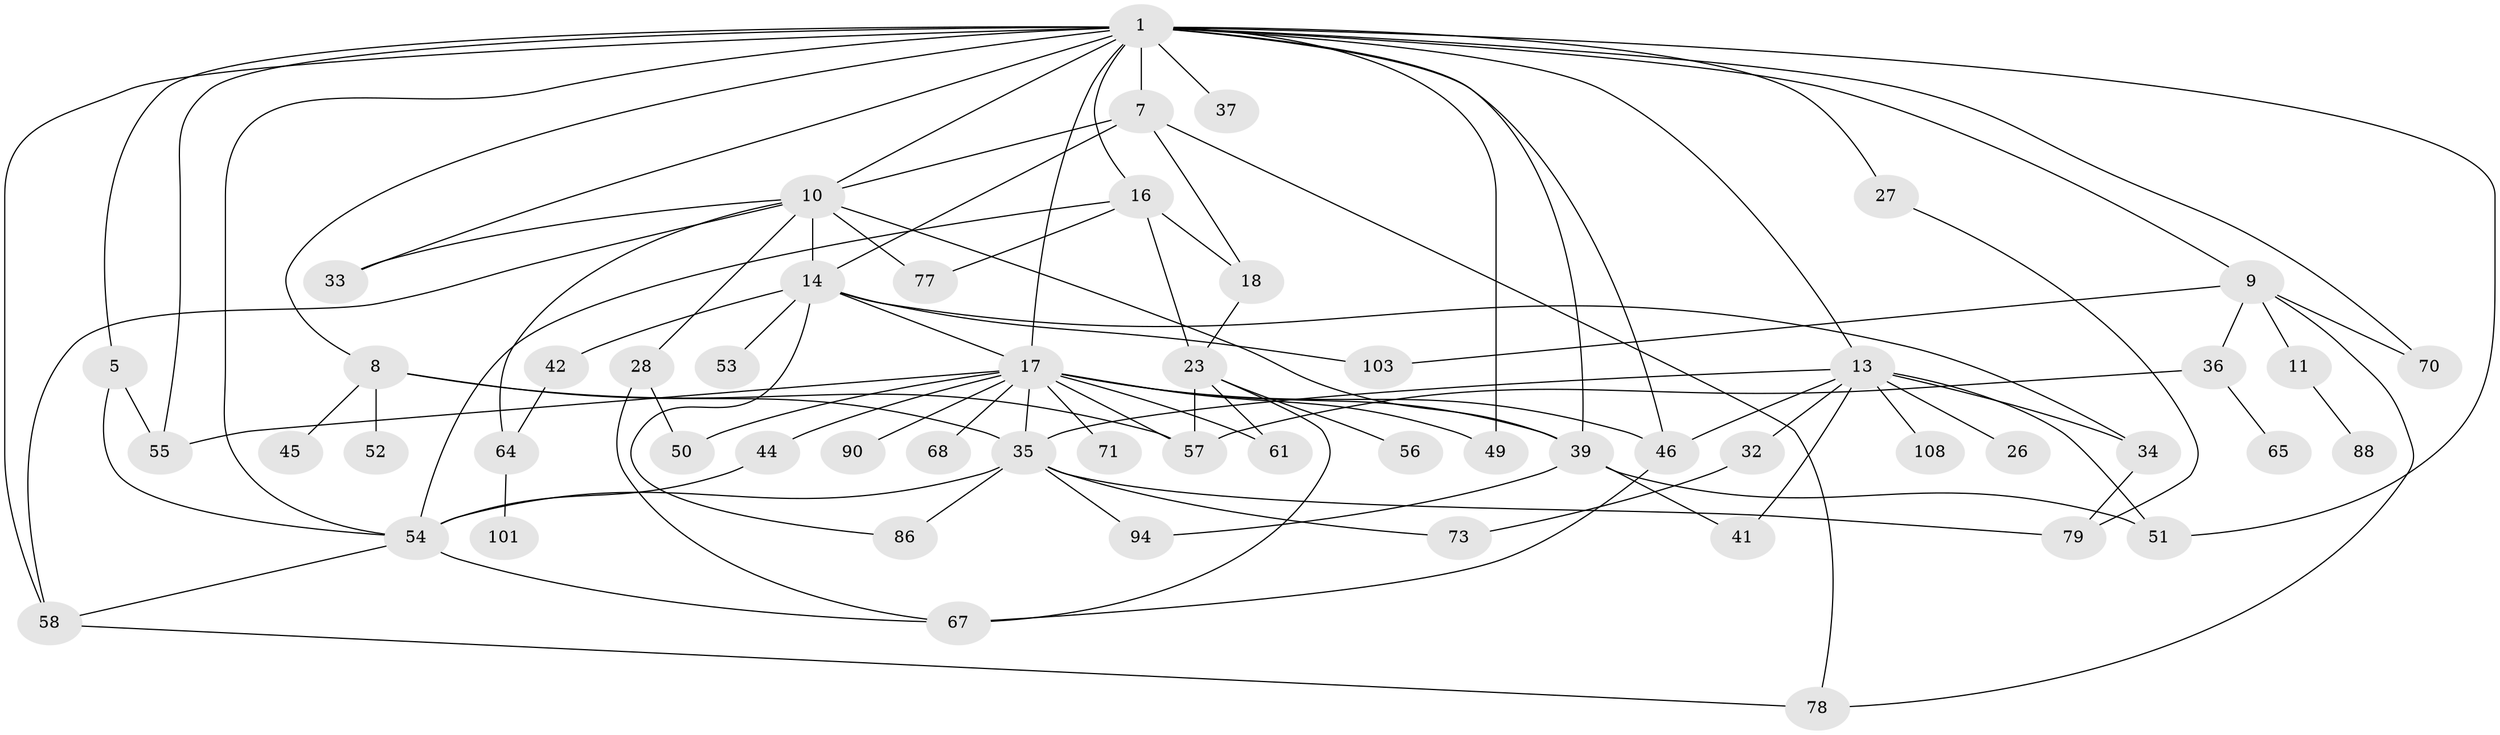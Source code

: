 // original degree distribution, {3: 0.34513274336283184, 7: 0.02654867256637168, 2: 0.25663716814159293, 8: 0.008849557522123894, 6: 0.05309734513274336, 4: 0.09734513274336283, 5: 0.04424778761061947, 1: 0.168141592920354}
// Generated by graph-tools (version 1.1) at 2025/13/03/09/25 04:13:30]
// undirected, 56 vertices, 99 edges
graph export_dot {
graph [start="1"]
  node [color=gray90,style=filled];
  1 [super="+3+2"];
  5 [super="+40"];
  7 [super="+12"];
  8 [super="+43"];
  9 [super="+59"];
  10 [super="+82+31"];
  11;
  13 [super="+21+30+15"];
  14 [super="+104+19"];
  16 [super="+80"];
  17 [super="+24+38"];
  18;
  23 [super="+47"];
  26;
  27 [super="+110"];
  28 [super="+75"];
  32;
  33;
  34 [super="+97"];
  35 [super="+92+96+48+72"];
  36;
  37;
  39 [super="+106+74"];
  41;
  42 [super="+87"];
  44;
  45;
  46 [super="+63"];
  49 [super="+66"];
  50 [super="+98"];
  51;
  52 [super="+83"];
  53;
  54;
  55;
  56;
  57;
  58 [super="+60+113"];
  61;
  64 [super="+69+81"];
  65;
  67 [super="+99"];
  68;
  70;
  71;
  73 [super="+93"];
  77 [super="+112"];
  78;
  79;
  86;
  88;
  90;
  94;
  101;
  103;
  108;
  1 -- 5;
  1 -- 54;
  1 -- 70;
  1 -- 7 [weight=2];
  1 -- 8;
  1 -- 9;
  1 -- 13;
  1 -- 16;
  1 -- 17 [weight=2];
  1 -- 27;
  1 -- 33;
  1 -- 37 [weight=2];
  1 -- 39;
  1 -- 46;
  1 -- 51;
  1 -- 55;
  1 -- 58 [weight=2];
  1 -- 49;
  1 -- 10;
  5 -- 54;
  5 -- 55;
  7 -- 10;
  7 -- 14;
  7 -- 18;
  7 -- 78;
  8 -- 57;
  8 -- 35;
  8 -- 52;
  8 -- 45;
  9 -- 11;
  9 -- 36;
  9 -- 103;
  9 -- 78;
  9 -- 70;
  10 -- 28;
  10 -- 14 [weight=2];
  10 -- 33;
  10 -- 58 [weight=2];
  10 -- 39;
  10 -- 64;
  10 -- 77;
  11 -- 88;
  13 -- 41;
  13 -- 32;
  13 -- 26;
  13 -- 34;
  13 -- 51;
  13 -- 35;
  13 -- 108;
  13 -- 46;
  14 -- 53;
  14 -- 86;
  14 -- 42;
  14 -- 103;
  14 -- 34;
  14 -- 17;
  16 -- 18;
  16 -- 54;
  16 -- 23;
  16 -- 77;
  17 -- 68;
  17 -- 71;
  17 -- 39 [weight=2];
  17 -- 44;
  17 -- 55;
  17 -- 90;
  17 -- 61;
  17 -- 49;
  17 -- 35;
  17 -- 50;
  17 -- 57;
  17 -- 46;
  18 -- 23;
  23 -- 56;
  23 -- 61;
  23 -- 57;
  23 -- 67;
  27 -- 79;
  28 -- 50;
  28 -- 67;
  32 -- 73;
  34 -- 79;
  35 -- 94;
  35 -- 54;
  35 -- 86;
  35 -- 73;
  35 -- 79;
  36 -- 65;
  36 -- 57;
  39 -- 51;
  39 -- 94;
  39 -- 41;
  42 -- 64;
  44 -- 54;
  46 -- 67;
  54 -- 58;
  54 -- 67;
  58 -- 78;
  64 -- 101;
}
